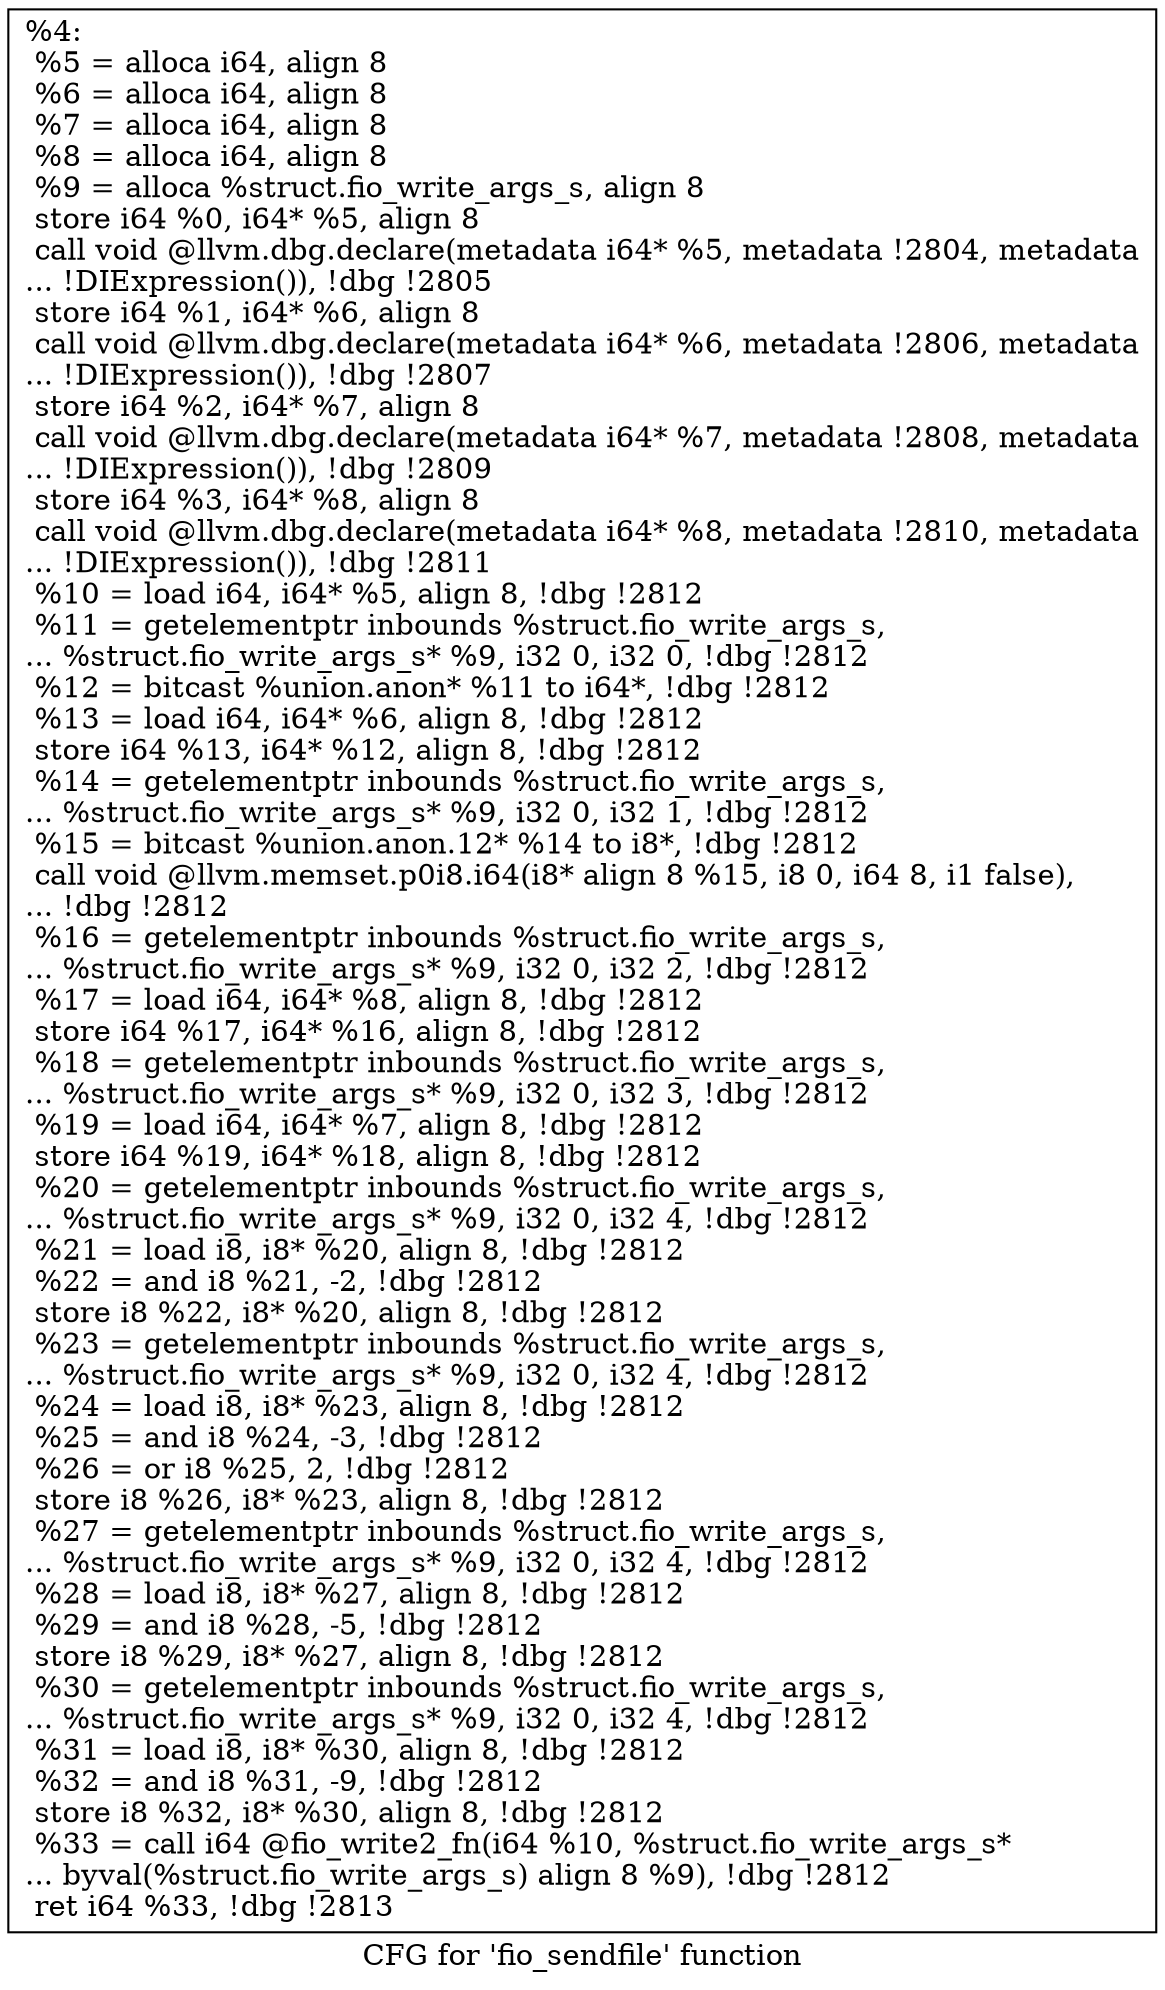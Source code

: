digraph "CFG for 'fio_sendfile' function" {
	label="CFG for 'fio_sendfile' function";

	Node0x5568521e5440 [shape=record,label="{%4:\l  %5 = alloca i64, align 8\l  %6 = alloca i64, align 8\l  %7 = alloca i64, align 8\l  %8 = alloca i64, align 8\l  %9 = alloca %struct.fio_write_args_s, align 8\l  store i64 %0, i64* %5, align 8\l  call void @llvm.dbg.declare(metadata i64* %5, metadata !2804, metadata\l... !DIExpression()), !dbg !2805\l  store i64 %1, i64* %6, align 8\l  call void @llvm.dbg.declare(metadata i64* %6, metadata !2806, metadata\l... !DIExpression()), !dbg !2807\l  store i64 %2, i64* %7, align 8\l  call void @llvm.dbg.declare(metadata i64* %7, metadata !2808, metadata\l... !DIExpression()), !dbg !2809\l  store i64 %3, i64* %8, align 8\l  call void @llvm.dbg.declare(metadata i64* %8, metadata !2810, metadata\l... !DIExpression()), !dbg !2811\l  %10 = load i64, i64* %5, align 8, !dbg !2812\l  %11 = getelementptr inbounds %struct.fio_write_args_s,\l... %struct.fio_write_args_s* %9, i32 0, i32 0, !dbg !2812\l  %12 = bitcast %union.anon* %11 to i64*, !dbg !2812\l  %13 = load i64, i64* %6, align 8, !dbg !2812\l  store i64 %13, i64* %12, align 8, !dbg !2812\l  %14 = getelementptr inbounds %struct.fio_write_args_s,\l... %struct.fio_write_args_s* %9, i32 0, i32 1, !dbg !2812\l  %15 = bitcast %union.anon.12* %14 to i8*, !dbg !2812\l  call void @llvm.memset.p0i8.i64(i8* align 8 %15, i8 0, i64 8, i1 false),\l... !dbg !2812\l  %16 = getelementptr inbounds %struct.fio_write_args_s,\l... %struct.fio_write_args_s* %9, i32 0, i32 2, !dbg !2812\l  %17 = load i64, i64* %8, align 8, !dbg !2812\l  store i64 %17, i64* %16, align 8, !dbg !2812\l  %18 = getelementptr inbounds %struct.fio_write_args_s,\l... %struct.fio_write_args_s* %9, i32 0, i32 3, !dbg !2812\l  %19 = load i64, i64* %7, align 8, !dbg !2812\l  store i64 %19, i64* %18, align 8, !dbg !2812\l  %20 = getelementptr inbounds %struct.fio_write_args_s,\l... %struct.fio_write_args_s* %9, i32 0, i32 4, !dbg !2812\l  %21 = load i8, i8* %20, align 8, !dbg !2812\l  %22 = and i8 %21, -2, !dbg !2812\l  store i8 %22, i8* %20, align 8, !dbg !2812\l  %23 = getelementptr inbounds %struct.fio_write_args_s,\l... %struct.fio_write_args_s* %9, i32 0, i32 4, !dbg !2812\l  %24 = load i8, i8* %23, align 8, !dbg !2812\l  %25 = and i8 %24, -3, !dbg !2812\l  %26 = or i8 %25, 2, !dbg !2812\l  store i8 %26, i8* %23, align 8, !dbg !2812\l  %27 = getelementptr inbounds %struct.fio_write_args_s,\l... %struct.fio_write_args_s* %9, i32 0, i32 4, !dbg !2812\l  %28 = load i8, i8* %27, align 8, !dbg !2812\l  %29 = and i8 %28, -5, !dbg !2812\l  store i8 %29, i8* %27, align 8, !dbg !2812\l  %30 = getelementptr inbounds %struct.fio_write_args_s,\l... %struct.fio_write_args_s* %9, i32 0, i32 4, !dbg !2812\l  %31 = load i8, i8* %30, align 8, !dbg !2812\l  %32 = and i8 %31, -9, !dbg !2812\l  store i8 %32, i8* %30, align 8, !dbg !2812\l  %33 = call i64 @fio_write2_fn(i64 %10, %struct.fio_write_args_s*\l... byval(%struct.fio_write_args_s) align 8 %9), !dbg !2812\l  ret i64 %33, !dbg !2813\l}"];
}
